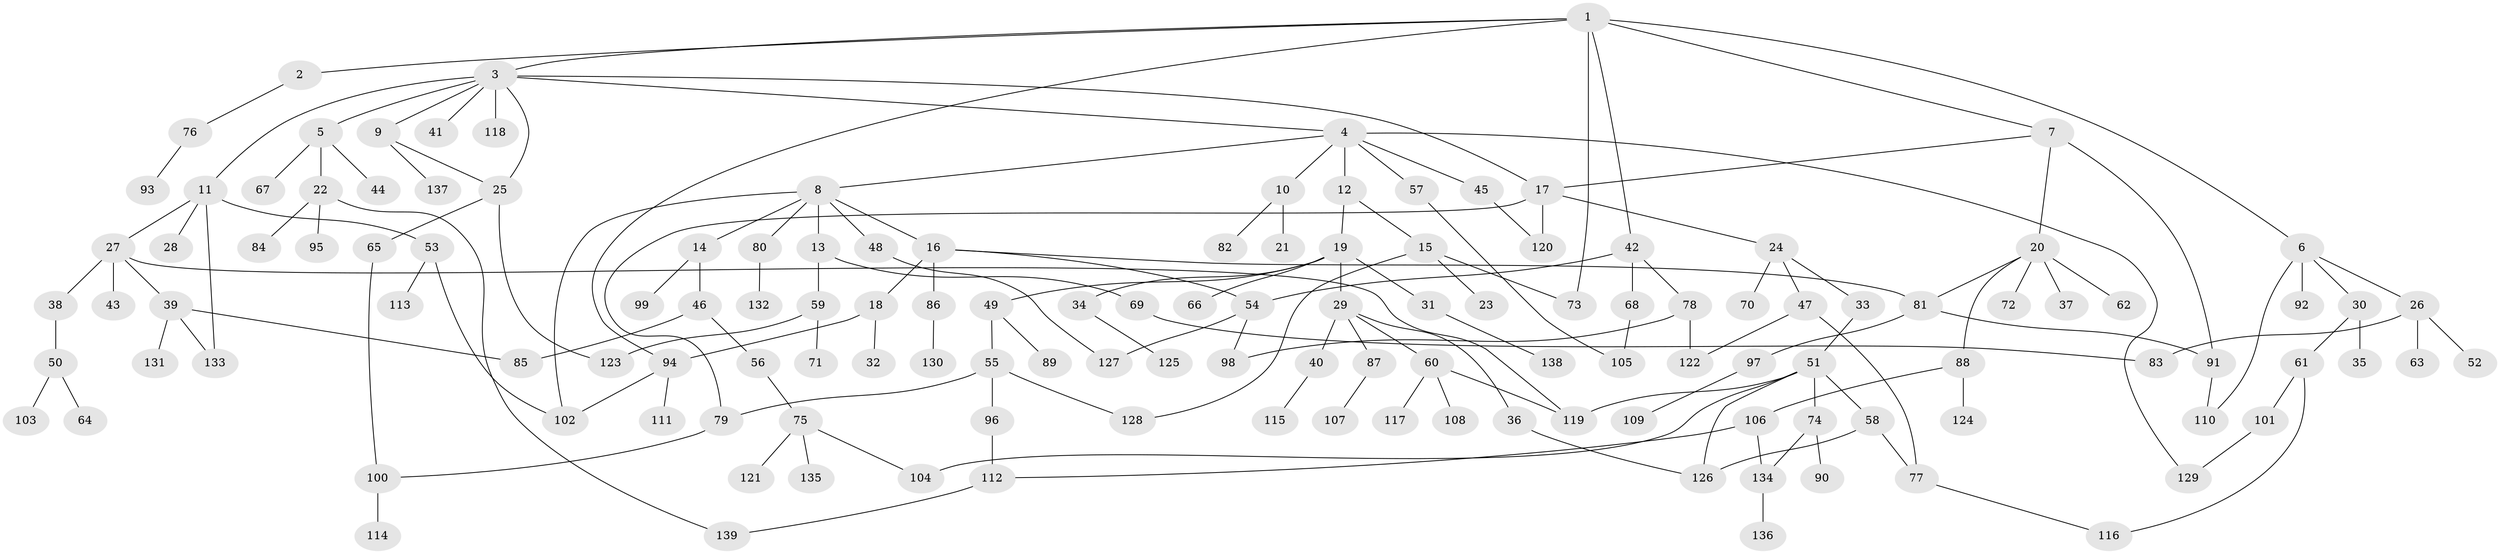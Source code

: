 // Generated by graph-tools (version 1.1) at 2025/10/02/27/25 16:10:55]
// undirected, 139 vertices, 171 edges
graph export_dot {
graph [start="1"]
  node [color=gray90,style=filled];
  1;
  2;
  3;
  4;
  5;
  6;
  7;
  8;
  9;
  10;
  11;
  12;
  13;
  14;
  15;
  16;
  17;
  18;
  19;
  20;
  21;
  22;
  23;
  24;
  25;
  26;
  27;
  28;
  29;
  30;
  31;
  32;
  33;
  34;
  35;
  36;
  37;
  38;
  39;
  40;
  41;
  42;
  43;
  44;
  45;
  46;
  47;
  48;
  49;
  50;
  51;
  52;
  53;
  54;
  55;
  56;
  57;
  58;
  59;
  60;
  61;
  62;
  63;
  64;
  65;
  66;
  67;
  68;
  69;
  70;
  71;
  72;
  73;
  74;
  75;
  76;
  77;
  78;
  79;
  80;
  81;
  82;
  83;
  84;
  85;
  86;
  87;
  88;
  89;
  90;
  91;
  92;
  93;
  94;
  95;
  96;
  97;
  98;
  99;
  100;
  101;
  102;
  103;
  104;
  105;
  106;
  107;
  108;
  109;
  110;
  111;
  112;
  113;
  114;
  115;
  116;
  117;
  118;
  119;
  120;
  121;
  122;
  123;
  124;
  125;
  126;
  127;
  128;
  129;
  130;
  131;
  132;
  133;
  134;
  135;
  136;
  137;
  138;
  139;
  1 -- 2;
  1 -- 3;
  1 -- 6;
  1 -- 7;
  1 -- 42;
  1 -- 73;
  1 -- 94;
  2 -- 76;
  3 -- 4;
  3 -- 5;
  3 -- 9;
  3 -- 11;
  3 -- 17;
  3 -- 41;
  3 -- 118;
  3 -- 25;
  4 -- 8;
  4 -- 10;
  4 -- 12;
  4 -- 45;
  4 -- 57;
  4 -- 129;
  5 -- 22;
  5 -- 44;
  5 -- 67;
  6 -- 26;
  6 -- 30;
  6 -- 92;
  6 -- 110;
  7 -- 20;
  7 -- 91;
  7 -- 17;
  8 -- 13;
  8 -- 14;
  8 -- 16;
  8 -- 48;
  8 -- 80;
  8 -- 102;
  9 -- 25;
  9 -- 137;
  10 -- 21;
  10 -- 82;
  11 -- 27;
  11 -- 28;
  11 -- 53;
  11 -- 133;
  12 -- 15;
  12 -- 19;
  13 -- 59;
  13 -- 69;
  14 -- 46;
  14 -- 99;
  15 -- 23;
  15 -- 73;
  15 -- 128;
  16 -- 18;
  16 -- 81;
  16 -- 86;
  16 -- 54;
  17 -- 24;
  17 -- 79;
  17 -- 120;
  18 -- 32;
  18 -- 94;
  19 -- 29;
  19 -- 31;
  19 -- 34;
  19 -- 49;
  19 -- 66;
  20 -- 37;
  20 -- 62;
  20 -- 72;
  20 -- 88;
  20 -- 81;
  22 -- 84;
  22 -- 95;
  22 -- 139;
  24 -- 33;
  24 -- 47;
  24 -- 70;
  25 -- 65;
  25 -- 123;
  26 -- 52;
  26 -- 63;
  26 -- 83;
  27 -- 38;
  27 -- 39;
  27 -- 43;
  27 -- 119;
  29 -- 36;
  29 -- 40;
  29 -- 60;
  29 -- 87;
  30 -- 35;
  30 -- 61;
  31 -- 138;
  33 -- 51;
  34 -- 125;
  36 -- 126;
  38 -- 50;
  39 -- 85;
  39 -- 131;
  39 -- 133;
  40 -- 115;
  42 -- 54;
  42 -- 68;
  42 -- 78;
  45 -- 120;
  46 -- 56;
  46 -- 85;
  47 -- 77;
  47 -- 122;
  48 -- 127;
  49 -- 55;
  49 -- 89;
  50 -- 64;
  50 -- 103;
  51 -- 58;
  51 -- 74;
  51 -- 119;
  51 -- 126;
  51 -- 104;
  53 -- 113;
  53 -- 102;
  54 -- 98;
  54 -- 127;
  55 -- 79;
  55 -- 96;
  55 -- 128;
  56 -- 75;
  57 -- 105;
  58 -- 77;
  58 -- 126;
  59 -- 71;
  59 -- 123;
  60 -- 108;
  60 -- 117;
  60 -- 119;
  61 -- 101;
  61 -- 116;
  65 -- 100;
  68 -- 105;
  69 -- 83;
  74 -- 90;
  74 -- 134;
  75 -- 104;
  75 -- 121;
  75 -- 135;
  76 -- 93;
  77 -- 116;
  78 -- 122;
  78 -- 98;
  79 -- 100;
  80 -- 132;
  81 -- 91;
  81 -- 97;
  86 -- 130;
  87 -- 107;
  88 -- 106;
  88 -- 124;
  91 -- 110;
  94 -- 111;
  94 -- 102;
  96 -- 112;
  97 -- 109;
  100 -- 114;
  101 -- 129;
  106 -- 112;
  106 -- 134;
  112 -- 139;
  134 -- 136;
}
